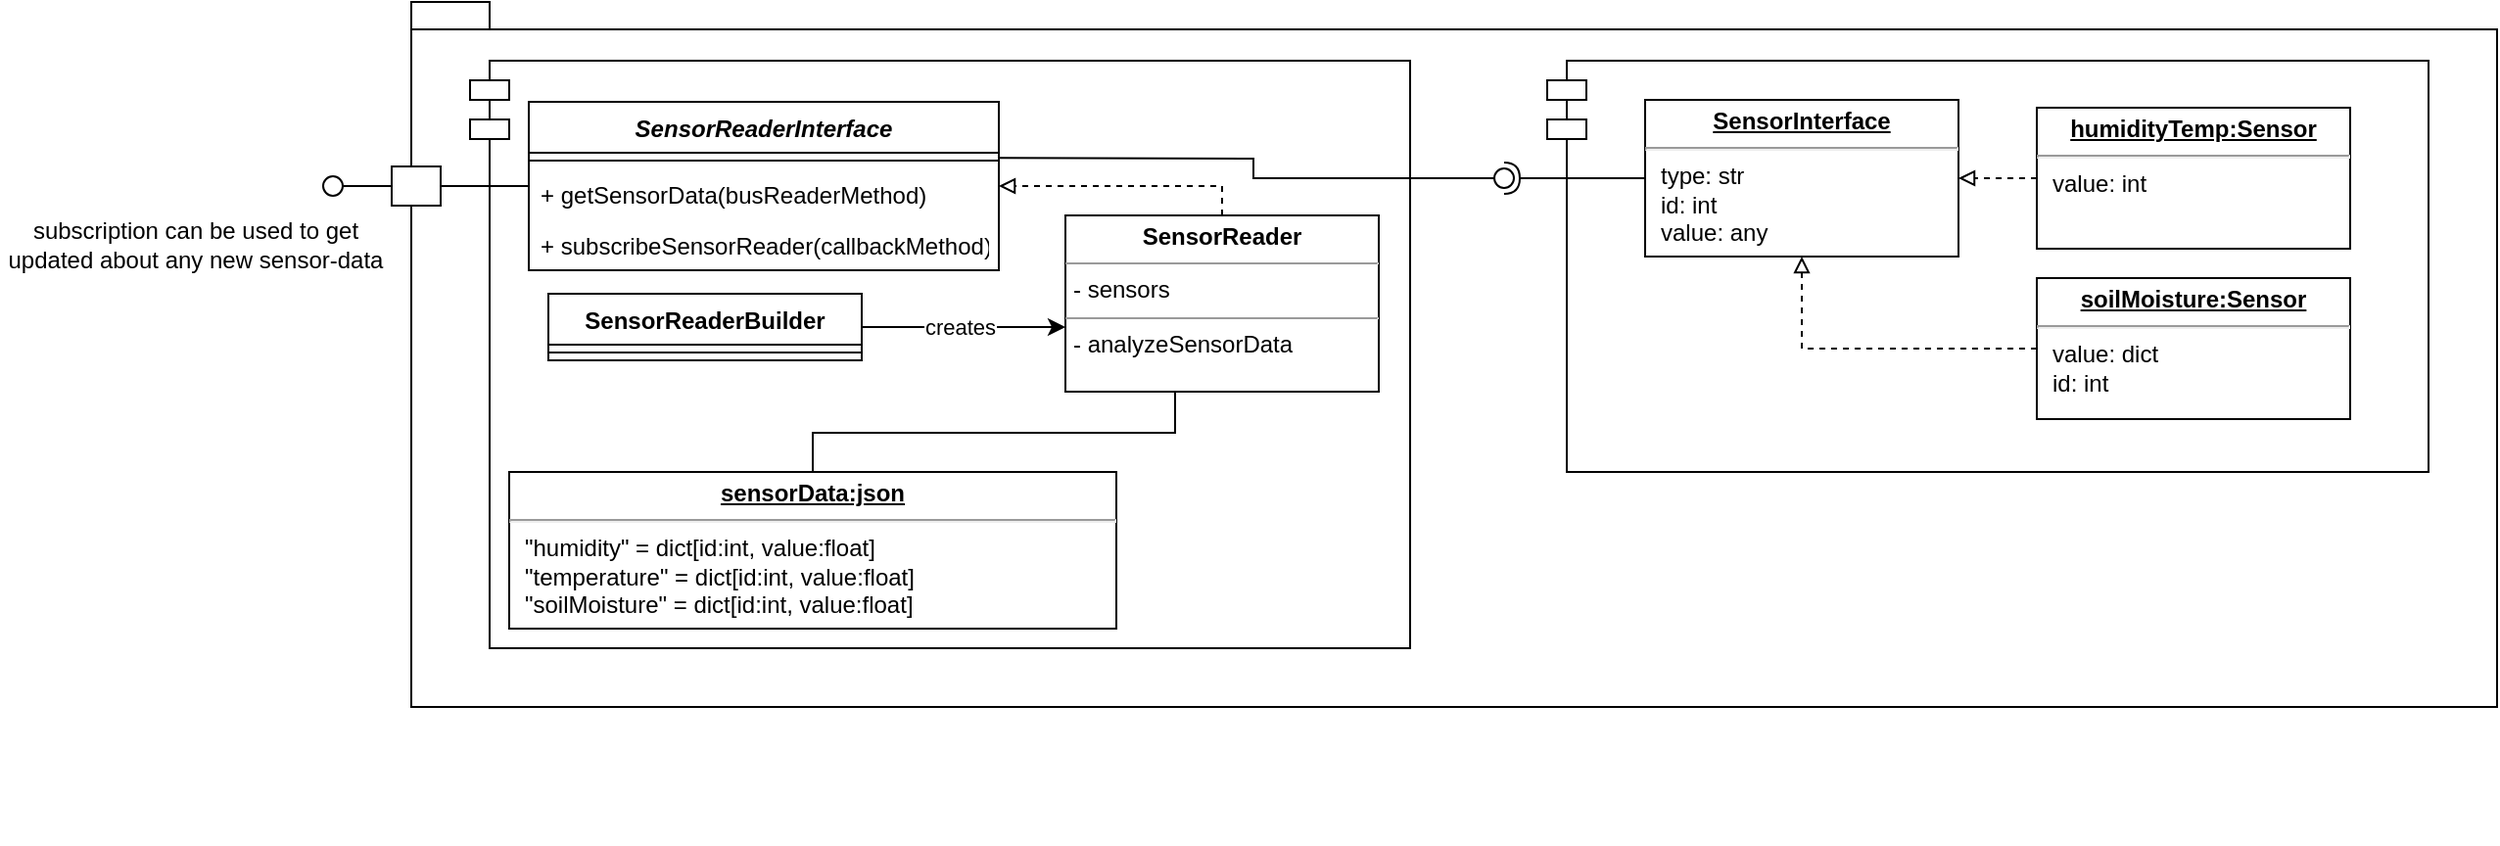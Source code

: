 <mxfile version="22.1.22" type="embed">
  <diagram id="23iRSUPoRavnBvh4doch" name="Page-1">
    <mxGraphModel dx="2103" dy="1111" grid="1" gridSize="10" guides="1" tooltips="1" connect="1" arrows="1" fold="1" page="1" pageScale="1" pageWidth="827" pageHeight="1169" math="0" shadow="0">
      <root>
        <mxCell id="0" />
        <mxCell id="1" parent="0" />
        <mxCell id="8" value="" style="shape=folder;fontStyle=1;spacingTop=10;tabWidth=40;tabHeight=14;tabPosition=left;html=1;" parent="1" vertex="1">
          <mxGeometry x="80" y="40" width="1065" height="360" as="geometry" />
        </mxCell>
        <mxCell id="38" value="" style="shape=module;align=left;spacingLeft=20;align=center;verticalAlign=top;whiteSpace=wrap;html=1;" parent="1" vertex="1">
          <mxGeometry x="110" y="70" width="480" height="300" as="geometry" />
        </mxCell>
        <mxCell id="28" style="edgeStyle=orthogonalEdgeStyle;rounded=0;orthogonalLoop=1;jettySize=auto;html=1;endArrow=none;endFill=0;" parent="1" source="6" target="27" edge="1">
          <mxGeometry relative="1" as="geometry">
            <Array as="points">
              <mxPoint x="470" y="260" />
              <mxPoint x="285" y="260" />
            </Array>
          </mxGeometry>
        </mxCell>
        <mxCell id="70" style="edgeStyle=orthogonalEdgeStyle;rounded=0;orthogonalLoop=1;jettySize=auto;html=1;entryX=1;entryY=0.5;entryDx=0;entryDy=0;endArrow=none;endFill=0;" parent="1" source="2" target="69" edge="1">
          <mxGeometry relative="1" as="geometry" />
        </mxCell>
        <mxCell id="2" value="SensorReaderInterface" style="swimlane;fontStyle=3;align=center;verticalAlign=top;childLayout=stackLayout;horizontal=1;startSize=26;horizontalStack=0;resizeParent=1;resizeParentMax=0;resizeLast=0;collapsible=1;marginBottom=0;" parent="1" vertex="1">
          <mxGeometry x="140" y="91" width="240" height="86" as="geometry" />
        </mxCell>
        <mxCell id="4" value="" style="line;strokeWidth=1;fillColor=none;align=left;verticalAlign=middle;spacingTop=-1;spacingLeft=3;spacingRight=3;rotatable=0;labelPosition=right;points=[];portConstraint=eastwest;strokeColor=inherit;" parent="2" vertex="1">
          <mxGeometry y="26" width="240" height="8" as="geometry" />
        </mxCell>
        <mxCell id="5" value="+ getSensorData(busReaderMethod)" style="text;strokeColor=none;fillColor=none;align=left;verticalAlign=top;spacingLeft=4;spacingRight=4;overflow=hidden;rotatable=0;points=[[0,0.5],[1,0.5]];portConstraint=eastwest;" parent="2" vertex="1">
          <mxGeometry y="34" width="240" height="26" as="geometry" />
        </mxCell>
        <mxCell id="50" value="+ subscribeSensorReader(callbackMethod)" style="text;strokeColor=none;fillColor=none;align=left;verticalAlign=top;spacingLeft=4;spacingRight=4;overflow=hidden;rotatable=0;points=[[0,0.5],[1,0.5]];portConstraint=eastwest;" parent="2" vertex="1">
          <mxGeometry y="60" width="240" height="26" as="geometry" />
        </mxCell>
        <mxCell id="7" style="edgeStyle=orthogonalEdgeStyle;rounded=0;orthogonalLoop=1;jettySize=auto;html=1;dashed=1;endArrow=block;endFill=0;" parent="1" source="6" target="2" edge="1">
          <mxGeometry relative="1" as="geometry">
            <Array as="points">
              <mxPoint x="494" y="134" />
            </Array>
          </mxGeometry>
        </mxCell>
        <mxCell id="6" value="&lt;p style=&quot;margin:0px;margin-top:4px;text-align:center;&quot;&gt;&lt;b&gt;SensorReader&lt;/b&gt;&lt;/p&gt;&lt;hr size=&quot;1&quot;&gt;&lt;p style=&quot;margin:0px;margin-left:4px;&quot;&gt;- sensors&lt;/p&gt;&lt;hr size=&quot;1&quot;&gt;&lt;p style=&quot;margin:0px;margin-left:4px;&quot;&gt;- analyzeSensorData&lt;/p&gt;" style="verticalAlign=top;align=left;overflow=fill;fontSize=12;fontFamily=Helvetica;html=1;" parent="1" vertex="1">
          <mxGeometry x="414" y="149" width="160" height="90" as="geometry" />
        </mxCell>
        <mxCell id="27" value="&lt;p style=&quot;margin:0px;margin-top:4px;text-align:center;text-decoration:underline;&quot;&gt;&lt;b&gt;sensorData:json&lt;/b&gt;&lt;/p&gt;&lt;hr&gt;&lt;p style=&quot;margin:0px;margin-left:8px;&quot;&gt;&quot;humidity&quot; = dict[id:int, value:float]&lt;/p&gt;&lt;p style=&quot;margin:0px;margin-left:8px;&quot;&gt;&quot;temperature&quot; = dict[id:int, value:float]&lt;br&gt;&quot;soilMoisture&quot; = dict[id:int, value:float]&lt;br&gt;&lt;/p&gt;" style="verticalAlign=top;align=left;overflow=fill;fontSize=12;fontFamily=Helvetica;html=1;" parent="1" vertex="1">
          <mxGeometry x="130" y="280" width="310" height="80" as="geometry" />
        </mxCell>
        <mxCell id="32" value="" style="ellipse;whiteSpace=wrap;html=1;align=center;aspect=fixed;fillColor=none;strokeColor=none;resizable=0;perimeter=centerPerimeter;rotatable=0;allowArrows=0;points=[];outlineConnect=1;" parent="1" vertex="1">
          <mxGeometry x="700" y="440" width="10" height="10" as="geometry" />
        </mxCell>
        <mxCell id="37" value="" style="ellipse;whiteSpace=wrap;html=1;align=center;aspect=fixed;fillColor=none;strokeColor=none;resizable=0;perimeter=centerPerimeter;rotatable=0;allowArrows=0;points=[];outlineConnect=1;" parent="1" vertex="1">
          <mxGeometry x="710" y="430" width="10" height="10" as="geometry" />
        </mxCell>
        <mxCell id="44" style="edgeStyle=orthogonalEdgeStyle;rounded=0;orthogonalLoop=1;jettySize=auto;html=1;" parent="1" source="40" target="6" edge="1">
          <mxGeometry relative="1" as="geometry">
            <Array as="points">
              <mxPoint x="390" y="206" />
              <mxPoint x="390" y="206" />
            </Array>
            <mxPoint x="230" y="221" as="sourcePoint" />
            <mxPoint x="430" y="191" as="targetPoint" />
          </mxGeometry>
        </mxCell>
        <mxCell id="45" value="creates" style="edgeLabel;html=1;align=center;verticalAlign=middle;resizable=0;points=[];" parent="44" vertex="1" connectable="0">
          <mxGeometry x="0.277" y="-2" relative="1" as="geometry">
            <mxPoint x="-17" y="-2" as="offset" />
          </mxGeometry>
        </mxCell>
        <mxCell id="40" value="SensorReaderBuilder" style="swimlane;fontStyle=1;align=center;verticalAlign=top;childLayout=stackLayout;horizontal=1;startSize=26;horizontalStack=0;resizeParent=1;resizeParentMax=0;resizeLast=0;collapsible=1;marginBottom=0;whiteSpace=wrap;html=1;" parent="1" vertex="1">
          <mxGeometry x="150" y="189" width="160" height="34" as="geometry" />
        </mxCell>
        <mxCell id="42" value="" style="line;strokeWidth=1;fillColor=none;align=left;verticalAlign=middle;spacingTop=-1;spacingLeft=3;spacingRight=3;rotatable=0;labelPosition=right;points=[];portConstraint=eastwest;strokeColor=inherit;" parent="40" vertex="1">
          <mxGeometry y="26" width="160" height="8" as="geometry" />
        </mxCell>
        <mxCell id="58" value="" style="rounded=0;orthogonalLoop=1;jettySize=auto;html=1;endArrow=oval;endFill=0;sketch=0;sourcePerimeterSpacing=0;targetPerimeterSpacing=0;endSize=10;" parent="1" edge="1">
          <mxGeometry relative="1" as="geometry">
            <mxPoint x="115" y="450" as="sourcePoint" />
            <mxPoint x="115" y="450" as="targetPoint" />
          </mxGeometry>
        </mxCell>
        <mxCell id="59" value="" style="ellipse;whiteSpace=wrap;html=1;align=center;aspect=fixed;fillColor=none;strokeColor=none;resizable=0;perimeter=centerPerimeter;rotatable=0;allowArrows=0;points=[];outlineConnect=1;" parent="1" vertex="1">
          <mxGeometry x="110" y="460" width="10" height="10" as="geometry" />
        </mxCell>
        <mxCell id="67" value="" style="rounded=0;orthogonalLoop=1;jettySize=auto;html=1;endArrow=oval;endFill=0;sketch=0;sourcePerimeterSpacing=0;targetPerimeterSpacing=0;endSize=10;exitX=0;exitY=0.5;exitDx=0;exitDy=0;" parent="1" source="69" edge="1">
          <mxGeometry relative="1" as="geometry">
            <mxPoint x="30" y="160" as="sourcePoint" />
            <mxPoint x="40" y="134" as="targetPoint" />
          </mxGeometry>
        </mxCell>
        <mxCell id="68" value="" style="ellipse;whiteSpace=wrap;html=1;align=center;aspect=fixed;fillColor=none;strokeColor=none;resizable=0;perimeter=centerPerimeter;rotatable=0;allowArrows=0;points=[];outlineConnect=1;" parent="1" vertex="1">
          <mxGeometry x="40" y="201" width="10" height="10" as="geometry" />
        </mxCell>
        <mxCell id="69" value="" style="rounded=0;whiteSpace=wrap;html=1;" parent="1" vertex="1">
          <mxGeometry x="70" y="124" width="25" height="20" as="geometry" />
        </mxCell>
        <mxCell id="71" value="subscription can be used to get updated about any new sensor-data" style="text;html=1;strokeColor=none;fillColor=none;align=center;verticalAlign=middle;whiteSpace=wrap;rounded=0;" parent="1" vertex="1">
          <mxGeometry x="-130" y="149" width="200" height="30" as="geometry" />
        </mxCell>
        <mxCell id="73" value="" style="group" parent="1" vertex="1" connectable="0">
          <mxGeometry x="660" y="70" width="460" height="210" as="geometry" />
        </mxCell>
        <mxCell id="72" value="" style="shape=module;align=left;spacingLeft=20;align=center;verticalAlign=top;whiteSpace=wrap;html=1;" parent="73" vertex="1">
          <mxGeometry width="450" height="210" as="geometry" />
        </mxCell>
        <mxCell id="23" value="" style="group" parent="73" vertex="1" connectable="0">
          <mxGeometry x="50" y="20" width="410" height="181.5" as="geometry" />
        </mxCell>
        <mxCell id="17" style="edgeStyle=orthogonalEdgeStyle;rounded=0;orthogonalLoop=1;jettySize=auto;html=1;dashed=1;endArrow=block;endFill=0;" parent="23" source="15" target="16" edge="1">
          <mxGeometry relative="1" as="geometry" />
        </mxCell>
        <mxCell id="19" style="edgeStyle=orthogonalEdgeStyle;rounded=0;orthogonalLoop=1;jettySize=auto;html=1;dashed=1;endArrow=block;endFill=0;" parent="23" source="18" target="16" edge="1">
          <mxGeometry relative="1" as="geometry" />
        </mxCell>
        <mxCell id="22" value="" style="group" parent="23" vertex="1" connectable="0">
          <mxGeometry x="190" width="220" height="181.5" as="geometry" />
        </mxCell>
        <mxCell id="15" value="&lt;p style=&quot;margin:0px;margin-top:4px;text-align:center;text-decoration:underline;&quot;&gt;&lt;b&gt;humidityTemp:Sensor&lt;/b&gt;&lt;/p&gt;&lt;hr&gt;&lt;p style=&quot;margin:0px;margin-left:8px;&quot;&gt;value: int&lt;/p&gt;" style="verticalAlign=top;align=left;overflow=fill;fontSize=12;fontFamily=Helvetica;html=1;container=0;" parent="22" vertex="1">
          <mxGeometry x="10" y="4" width="160" height="72" as="geometry" />
        </mxCell>
        <mxCell id="18" value="&lt;p style=&quot;margin:0px;margin-top:4px;text-align:center;text-decoration:underline;&quot;&gt;&lt;b&gt;soilMoisture:Sensor&lt;/b&gt;&lt;/p&gt;&lt;hr&gt;&lt;p style=&quot;margin:0px;margin-left:8px;&quot;&gt;value: dict&lt;br&gt;&lt;/p&gt;&lt;p style=&quot;margin:0px;margin-left:8px;&quot;&gt;id: int&lt;/p&gt;" style="verticalAlign=top;align=left;overflow=fill;fontSize=12;fontFamily=Helvetica;html=1;container=0;" parent="22" vertex="1">
          <mxGeometry x="10" y="91" width="160" height="72" as="geometry" />
        </mxCell>
        <mxCell id="16" value="&lt;p style=&quot;margin:0px;margin-top:4px;text-align:center;text-decoration:underline;&quot;&gt;&lt;b&gt;SensorInterface&lt;/b&gt;&lt;/p&gt;&lt;hr&gt;&lt;p style=&quot;margin:0px;margin-left:8px;&quot;&gt;type: str&lt;/p&gt;&lt;p style=&quot;margin:0px;margin-left:8px;&quot;&gt;id: int&amp;nbsp;&lt;br&gt;value: any&lt;br&gt;&lt;/p&gt;" style="verticalAlign=top;align=left;overflow=fill;fontSize=12;fontFamily=Helvetica;html=1;container=0;" parent="23" vertex="1">
          <mxGeometry width="160" height="80" as="geometry" />
        </mxCell>
        <mxCell id="74" value="" style="rounded=0;orthogonalLoop=1;jettySize=auto;html=1;endArrow=halfCircle;endFill=0;endSize=6;strokeWidth=1;sketch=0;" parent="1" source="16" target="76" edge="1">
          <mxGeometry relative="1" as="geometry">
            <mxPoint x="658" y="136" as="sourcePoint" />
            <Array as="points" />
          </mxGeometry>
        </mxCell>
        <mxCell id="75" value="" style="rounded=0;orthogonalLoop=1;jettySize=auto;html=1;endArrow=oval;endFill=0;sketch=0;sourcePerimeterSpacing=0;targetPerimeterSpacing=0;endSize=10;entryX=0.083;entryY=0.45;entryDx=0;entryDy=0;entryPerimeter=0;exitX=1.002;exitY=0.333;exitDx=0;exitDy=0;exitPerimeter=0;" parent="1" source="4" target="76" edge="1">
          <mxGeometry relative="1" as="geometry">
            <mxPoint x="610" y="326.5" as="sourcePoint" />
            <mxPoint x="868" y="350" as="targetPoint" />
            <Array as="points">
              <mxPoint x="510" y="120" />
              <mxPoint x="510" y="130" />
            </Array>
          </mxGeometry>
        </mxCell>
        <mxCell id="76" value="" style="ellipse;whiteSpace=wrap;html=1;align=center;aspect=fixed;fillColor=none;strokeColor=none;resizable=0;perimeter=centerPerimeter;rotatable=0;allowArrows=0;points=[];outlineConnect=1;" parent="1" vertex="1">
          <mxGeometry x="633" y="125" width="10" height="10" as="geometry" />
        </mxCell>
      </root>
    </mxGraphModel>
  </diagram>
</mxfile>
